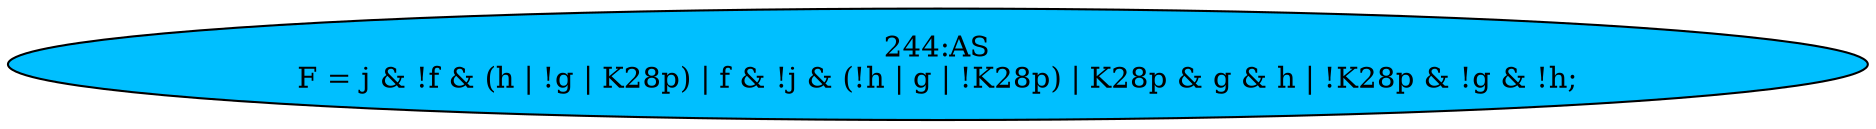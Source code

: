 strict digraph "" {
	node [label="\N"];
	"244:AS"	 [ast="<pyverilog.vparser.ast.Assign object at 0x7f14ceedfcd0>",
		def_var="['F']",
		fillcolor=deepskyblue,
		label="244:AS
F = j & !f & (h | !g | K28p) | f & !j & (!h | g | !K28p) | K28p & g & h | !K28p & !g & !h;",
		statements="[]",
		style=filled,
		typ=Assign,
		use_var="['j', 'f', 'h', 'g', 'K28p', 'f', 'j', 'h', 'g', 'K28p', 'K28p', 'g', 'h', 'K28p', 'g', 'h']"];
}
